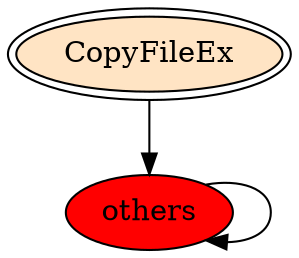 digraph "./REPORTS/6684/API_PER_CATEGORY/CopyFileEx.exe_1776_Files and I_O (Local file system)_API_per_Category_Transition_Matrix" {
	CopyFileEx [label=CopyFileEx fillcolor=bisque peripheries=2 style=filled]
	others [label=others fillcolor=red style=filled]
	CopyFileEx -> others [label=""]
	others -> others [label=""]
}
